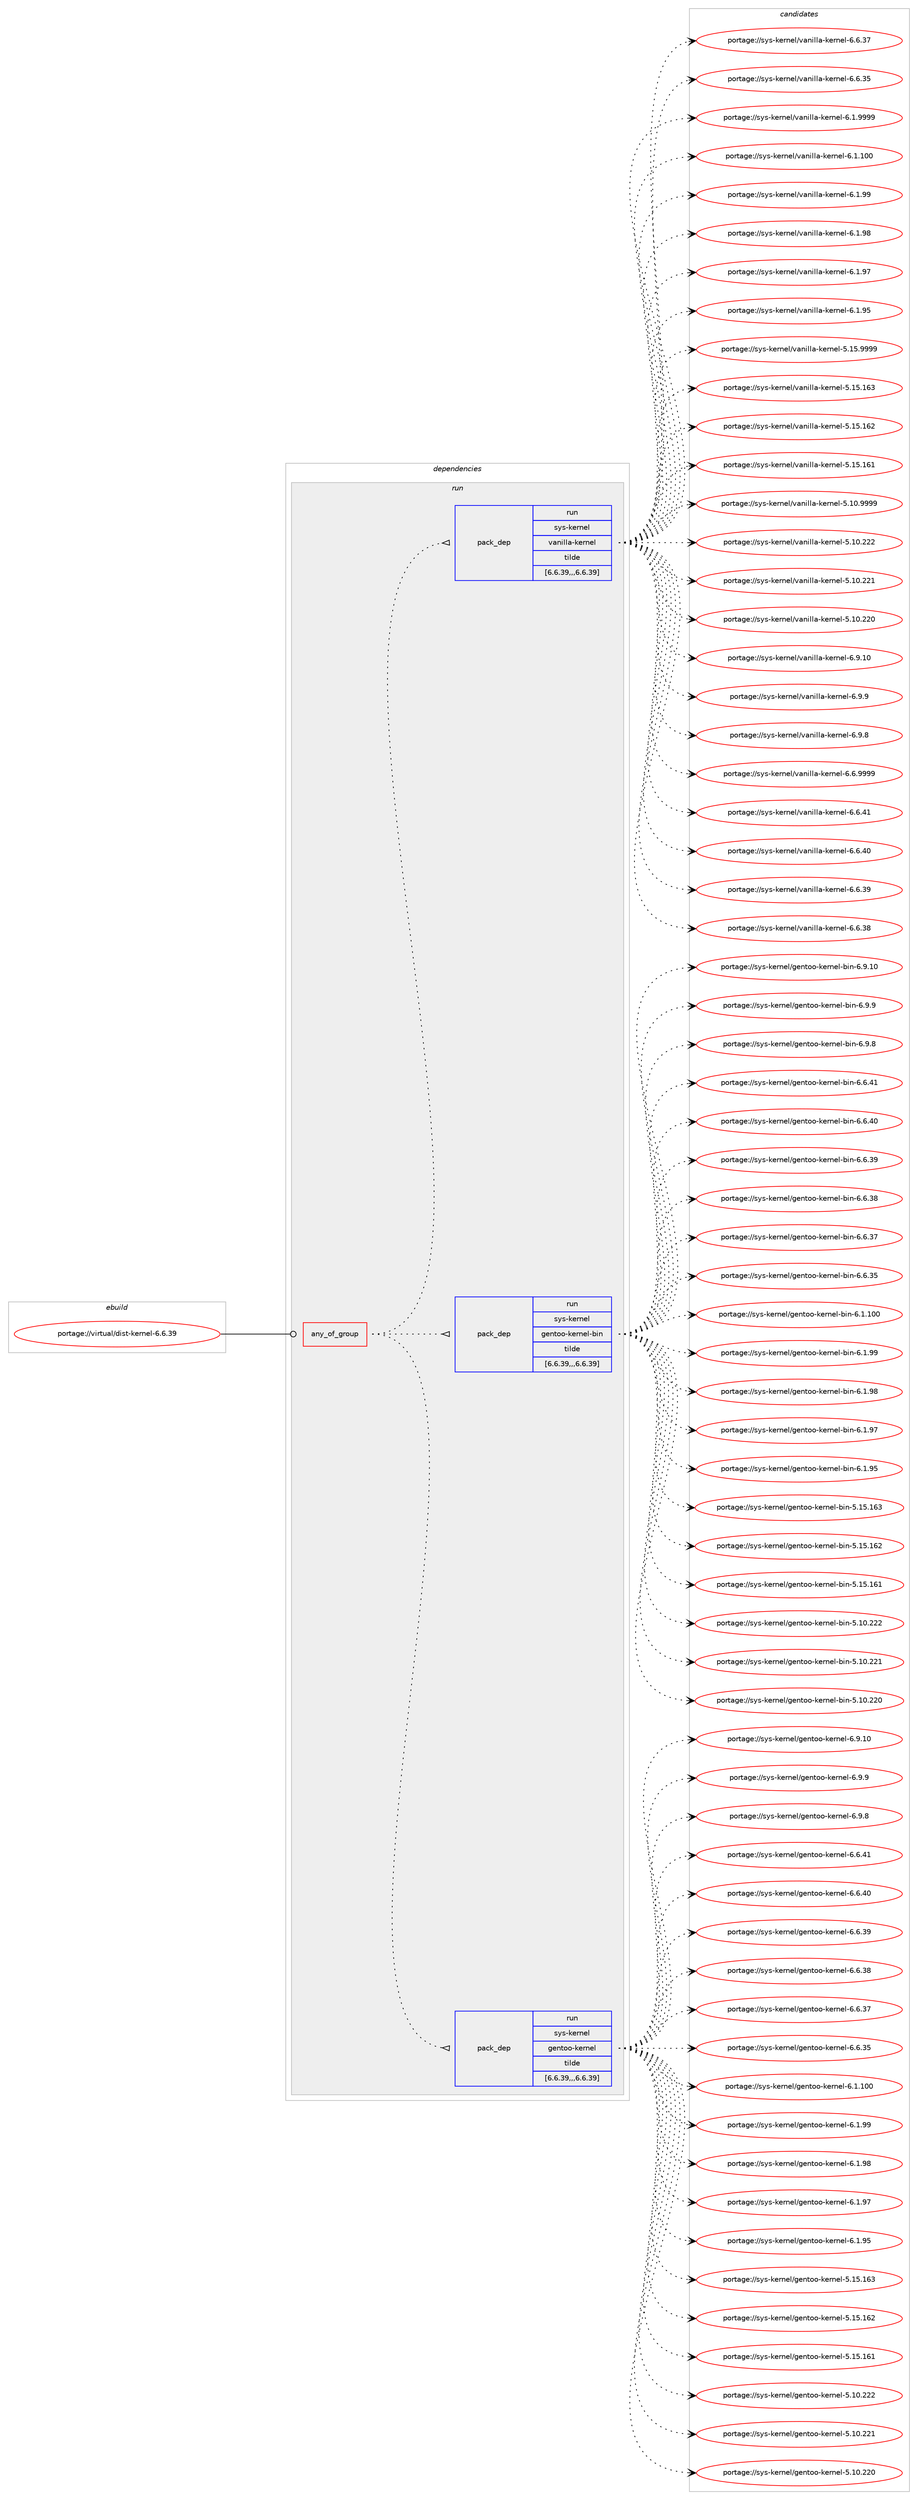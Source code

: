 digraph prolog {

# *************
# Graph options
# *************

newrank=true;
concentrate=true;
compound=true;
graph [rankdir=LR,fontname=Helvetica,fontsize=10,ranksep=1.5];#, ranksep=2.5, nodesep=0.2];
edge  [arrowhead=vee];
node  [fontname=Helvetica,fontsize=10];

# **********
# The ebuild
# **********

subgraph cluster_leftcol {
color=gray;
label=<<i>ebuild</i>>;
id [label="portage://virtual/dist-kernel-6.6.39", color=red, width=4, href="../virtual/dist-kernel-6.6.39.svg"];
}

# ****************
# The dependencies
# ****************

subgraph cluster_midcol {
color=gray;
label=<<i>dependencies</i>>;
subgraph cluster_compile {
fillcolor="#eeeeee";
style=filled;
label=<<i>compile</i>>;
}
subgraph cluster_compileandrun {
fillcolor="#eeeeee";
style=filled;
label=<<i>compile and run</i>>;
}
subgraph cluster_run {
fillcolor="#eeeeee";
style=filled;
label=<<i>run</i>>;
subgraph any2796 {
dependency445079 [label=<<TABLE BORDER="0" CELLBORDER="1" CELLSPACING="0" CELLPADDING="4"><TR><TD CELLPADDING="10">any_of_group</TD></TR></TABLE>>, shape=none, color=red];subgraph pack322959 {
dependency445080 [label=<<TABLE BORDER="0" CELLBORDER="1" CELLSPACING="0" CELLPADDING="4" WIDTH="220"><TR><TD ROWSPAN="6" CELLPADDING="30">pack_dep</TD></TR><TR><TD WIDTH="110">run</TD></TR><TR><TD>sys-kernel</TD></TR><TR><TD>gentoo-kernel</TD></TR><TR><TD>tilde</TD></TR><TR><TD>[6.6.39,,,6.6.39]</TD></TR></TABLE>>, shape=none, color=blue];
}
dependency445079:e -> dependency445080:w [weight=20,style="dotted",arrowhead="oinv"];
subgraph pack322960 {
dependency445081 [label=<<TABLE BORDER="0" CELLBORDER="1" CELLSPACING="0" CELLPADDING="4" WIDTH="220"><TR><TD ROWSPAN="6" CELLPADDING="30">pack_dep</TD></TR><TR><TD WIDTH="110">run</TD></TR><TR><TD>sys-kernel</TD></TR><TR><TD>gentoo-kernel-bin</TD></TR><TR><TD>tilde</TD></TR><TR><TD>[6.6.39,,,6.6.39]</TD></TR></TABLE>>, shape=none, color=blue];
}
dependency445079:e -> dependency445081:w [weight=20,style="dotted",arrowhead="oinv"];
subgraph pack322961 {
dependency445082 [label=<<TABLE BORDER="0" CELLBORDER="1" CELLSPACING="0" CELLPADDING="4" WIDTH="220"><TR><TD ROWSPAN="6" CELLPADDING="30">pack_dep</TD></TR><TR><TD WIDTH="110">run</TD></TR><TR><TD>sys-kernel</TD></TR><TR><TD>vanilla-kernel</TD></TR><TR><TD>tilde</TD></TR><TR><TD>[6.6.39,,,6.6.39]</TD></TR></TABLE>>, shape=none, color=blue];
}
dependency445079:e -> dependency445082:w [weight=20,style="dotted",arrowhead="oinv"];
}
id:e -> dependency445079:w [weight=20,style="solid",arrowhead="odot"];
}
}

# **************
# The candidates
# **************

subgraph cluster_choices {
rank=same;
color=gray;
label=<<i>candidates</i>>;

subgraph choice322959 {
color=black;
nodesep=1;
choice11512111545107101114110101108471031011101161111114510710111411010110845544657464948 [label="portage://sys-kernel/gentoo-kernel-6.9.10", color=red, width=4,href="../sys-kernel/gentoo-kernel-6.9.10.svg"];
choice115121115451071011141101011084710310111011611111145107101114110101108455446574657 [label="portage://sys-kernel/gentoo-kernel-6.9.9", color=red, width=4,href="../sys-kernel/gentoo-kernel-6.9.9.svg"];
choice115121115451071011141101011084710310111011611111145107101114110101108455446574656 [label="portage://sys-kernel/gentoo-kernel-6.9.8", color=red, width=4,href="../sys-kernel/gentoo-kernel-6.9.8.svg"];
choice11512111545107101114110101108471031011101161111114510710111411010110845544654465249 [label="portage://sys-kernel/gentoo-kernel-6.6.41", color=red, width=4,href="../sys-kernel/gentoo-kernel-6.6.41.svg"];
choice11512111545107101114110101108471031011101161111114510710111411010110845544654465248 [label="portage://sys-kernel/gentoo-kernel-6.6.40", color=red, width=4,href="../sys-kernel/gentoo-kernel-6.6.40.svg"];
choice11512111545107101114110101108471031011101161111114510710111411010110845544654465157 [label="portage://sys-kernel/gentoo-kernel-6.6.39", color=red, width=4,href="../sys-kernel/gentoo-kernel-6.6.39.svg"];
choice11512111545107101114110101108471031011101161111114510710111411010110845544654465156 [label="portage://sys-kernel/gentoo-kernel-6.6.38", color=red, width=4,href="../sys-kernel/gentoo-kernel-6.6.38.svg"];
choice11512111545107101114110101108471031011101161111114510710111411010110845544654465155 [label="portage://sys-kernel/gentoo-kernel-6.6.37", color=red, width=4,href="../sys-kernel/gentoo-kernel-6.6.37.svg"];
choice11512111545107101114110101108471031011101161111114510710111411010110845544654465153 [label="portage://sys-kernel/gentoo-kernel-6.6.35", color=red, width=4,href="../sys-kernel/gentoo-kernel-6.6.35.svg"];
choice1151211154510710111411010110847103101110116111111451071011141101011084554464946494848 [label="portage://sys-kernel/gentoo-kernel-6.1.100", color=red, width=4,href="../sys-kernel/gentoo-kernel-6.1.100.svg"];
choice11512111545107101114110101108471031011101161111114510710111411010110845544649465757 [label="portage://sys-kernel/gentoo-kernel-6.1.99", color=red, width=4,href="../sys-kernel/gentoo-kernel-6.1.99.svg"];
choice11512111545107101114110101108471031011101161111114510710111411010110845544649465756 [label="portage://sys-kernel/gentoo-kernel-6.1.98", color=red, width=4,href="../sys-kernel/gentoo-kernel-6.1.98.svg"];
choice11512111545107101114110101108471031011101161111114510710111411010110845544649465755 [label="portage://sys-kernel/gentoo-kernel-6.1.97", color=red, width=4,href="../sys-kernel/gentoo-kernel-6.1.97.svg"];
choice11512111545107101114110101108471031011101161111114510710111411010110845544649465753 [label="portage://sys-kernel/gentoo-kernel-6.1.95", color=red, width=4,href="../sys-kernel/gentoo-kernel-6.1.95.svg"];
choice115121115451071011141101011084710310111011611111145107101114110101108455346495346495451 [label="portage://sys-kernel/gentoo-kernel-5.15.163", color=red, width=4,href="../sys-kernel/gentoo-kernel-5.15.163.svg"];
choice115121115451071011141101011084710310111011611111145107101114110101108455346495346495450 [label="portage://sys-kernel/gentoo-kernel-5.15.162", color=red, width=4,href="../sys-kernel/gentoo-kernel-5.15.162.svg"];
choice115121115451071011141101011084710310111011611111145107101114110101108455346495346495449 [label="portage://sys-kernel/gentoo-kernel-5.15.161", color=red, width=4,href="../sys-kernel/gentoo-kernel-5.15.161.svg"];
choice115121115451071011141101011084710310111011611111145107101114110101108455346494846505050 [label="portage://sys-kernel/gentoo-kernel-5.10.222", color=red, width=4,href="../sys-kernel/gentoo-kernel-5.10.222.svg"];
choice115121115451071011141101011084710310111011611111145107101114110101108455346494846505049 [label="portage://sys-kernel/gentoo-kernel-5.10.221", color=red, width=4,href="../sys-kernel/gentoo-kernel-5.10.221.svg"];
choice115121115451071011141101011084710310111011611111145107101114110101108455346494846505048 [label="portage://sys-kernel/gentoo-kernel-5.10.220", color=red, width=4,href="../sys-kernel/gentoo-kernel-5.10.220.svg"];
dependency445080:e -> choice11512111545107101114110101108471031011101161111114510710111411010110845544657464948:w [style=dotted,weight="100"];
dependency445080:e -> choice115121115451071011141101011084710310111011611111145107101114110101108455446574657:w [style=dotted,weight="100"];
dependency445080:e -> choice115121115451071011141101011084710310111011611111145107101114110101108455446574656:w [style=dotted,weight="100"];
dependency445080:e -> choice11512111545107101114110101108471031011101161111114510710111411010110845544654465249:w [style=dotted,weight="100"];
dependency445080:e -> choice11512111545107101114110101108471031011101161111114510710111411010110845544654465248:w [style=dotted,weight="100"];
dependency445080:e -> choice11512111545107101114110101108471031011101161111114510710111411010110845544654465157:w [style=dotted,weight="100"];
dependency445080:e -> choice11512111545107101114110101108471031011101161111114510710111411010110845544654465156:w [style=dotted,weight="100"];
dependency445080:e -> choice11512111545107101114110101108471031011101161111114510710111411010110845544654465155:w [style=dotted,weight="100"];
dependency445080:e -> choice11512111545107101114110101108471031011101161111114510710111411010110845544654465153:w [style=dotted,weight="100"];
dependency445080:e -> choice1151211154510710111411010110847103101110116111111451071011141101011084554464946494848:w [style=dotted,weight="100"];
dependency445080:e -> choice11512111545107101114110101108471031011101161111114510710111411010110845544649465757:w [style=dotted,weight="100"];
dependency445080:e -> choice11512111545107101114110101108471031011101161111114510710111411010110845544649465756:w [style=dotted,weight="100"];
dependency445080:e -> choice11512111545107101114110101108471031011101161111114510710111411010110845544649465755:w [style=dotted,weight="100"];
dependency445080:e -> choice11512111545107101114110101108471031011101161111114510710111411010110845544649465753:w [style=dotted,weight="100"];
dependency445080:e -> choice115121115451071011141101011084710310111011611111145107101114110101108455346495346495451:w [style=dotted,weight="100"];
dependency445080:e -> choice115121115451071011141101011084710310111011611111145107101114110101108455346495346495450:w [style=dotted,weight="100"];
dependency445080:e -> choice115121115451071011141101011084710310111011611111145107101114110101108455346495346495449:w [style=dotted,weight="100"];
dependency445080:e -> choice115121115451071011141101011084710310111011611111145107101114110101108455346494846505050:w [style=dotted,weight="100"];
dependency445080:e -> choice115121115451071011141101011084710310111011611111145107101114110101108455346494846505049:w [style=dotted,weight="100"];
dependency445080:e -> choice115121115451071011141101011084710310111011611111145107101114110101108455346494846505048:w [style=dotted,weight="100"];
}
subgraph choice322960 {
color=black;
nodesep=1;
choice115121115451071011141101011084710310111011611111145107101114110101108459810511045544657464948 [label="portage://sys-kernel/gentoo-kernel-bin-6.9.10", color=red, width=4,href="../sys-kernel/gentoo-kernel-bin-6.9.10.svg"];
choice1151211154510710111411010110847103101110116111111451071011141101011084598105110455446574657 [label="portage://sys-kernel/gentoo-kernel-bin-6.9.9", color=red, width=4,href="../sys-kernel/gentoo-kernel-bin-6.9.9.svg"];
choice1151211154510710111411010110847103101110116111111451071011141101011084598105110455446574656 [label="portage://sys-kernel/gentoo-kernel-bin-6.9.8", color=red, width=4,href="../sys-kernel/gentoo-kernel-bin-6.9.8.svg"];
choice115121115451071011141101011084710310111011611111145107101114110101108459810511045544654465249 [label="portage://sys-kernel/gentoo-kernel-bin-6.6.41", color=red, width=4,href="../sys-kernel/gentoo-kernel-bin-6.6.41.svg"];
choice115121115451071011141101011084710310111011611111145107101114110101108459810511045544654465248 [label="portage://sys-kernel/gentoo-kernel-bin-6.6.40", color=red, width=4,href="../sys-kernel/gentoo-kernel-bin-6.6.40.svg"];
choice115121115451071011141101011084710310111011611111145107101114110101108459810511045544654465157 [label="portage://sys-kernel/gentoo-kernel-bin-6.6.39", color=red, width=4,href="../sys-kernel/gentoo-kernel-bin-6.6.39.svg"];
choice115121115451071011141101011084710310111011611111145107101114110101108459810511045544654465156 [label="portage://sys-kernel/gentoo-kernel-bin-6.6.38", color=red, width=4,href="../sys-kernel/gentoo-kernel-bin-6.6.38.svg"];
choice115121115451071011141101011084710310111011611111145107101114110101108459810511045544654465155 [label="portage://sys-kernel/gentoo-kernel-bin-6.6.37", color=red, width=4,href="../sys-kernel/gentoo-kernel-bin-6.6.37.svg"];
choice115121115451071011141101011084710310111011611111145107101114110101108459810511045544654465153 [label="portage://sys-kernel/gentoo-kernel-bin-6.6.35", color=red, width=4,href="../sys-kernel/gentoo-kernel-bin-6.6.35.svg"];
choice11512111545107101114110101108471031011101161111114510710111411010110845981051104554464946494848 [label="portage://sys-kernel/gentoo-kernel-bin-6.1.100", color=red, width=4,href="../sys-kernel/gentoo-kernel-bin-6.1.100.svg"];
choice115121115451071011141101011084710310111011611111145107101114110101108459810511045544649465757 [label="portage://sys-kernel/gentoo-kernel-bin-6.1.99", color=red, width=4,href="../sys-kernel/gentoo-kernel-bin-6.1.99.svg"];
choice115121115451071011141101011084710310111011611111145107101114110101108459810511045544649465756 [label="portage://sys-kernel/gentoo-kernel-bin-6.1.98", color=red, width=4,href="../sys-kernel/gentoo-kernel-bin-6.1.98.svg"];
choice115121115451071011141101011084710310111011611111145107101114110101108459810511045544649465755 [label="portage://sys-kernel/gentoo-kernel-bin-6.1.97", color=red, width=4,href="../sys-kernel/gentoo-kernel-bin-6.1.97.svg"];
choice115121115451071011141101011084710310111011611111145107101114110101108459810511045544649465753 [label="portage://sys-kernel/gentoo-kernel-bin-6.1.95", color=red, width=4,href="../sys-kernel/gentoo-kernel-bin-6.1.95.svg"];
choice1151211154510710111411010110847103101110116111111451071011141101011084598105110455346495346495451 [label="portage://sys-kernel/gentoo-kernel-bin-5.15.163", color=red, width=4,href="../sys-kernel/gentoo-kernel-bin-5.15.163.svg"];
choice1151211154510710111411010110847103101110116111111451071011141101011084598105110455346495346495450 [label="portage://sys-kernel/gentoo-kernel-bin-5.15.162", color=red, width=4,href="../sys-kernel/gentoo-kernel-bin-5.15.162.svg"];
choice1151211154510710111411010110847103101110116111111451071011141101011084598105110455346495346495449 [label="portage://sys-kernel/gentoo-kernel-bin-5.15.161", color=red, width=4,href="../sys-kernel/gentoo-kernel-bin-5.15.161.svg"];
choice1151211154510710111411010110847103101110116111111451071011141101011084598105110455346494846505050 [label="portage://sys-kernel/gentoo-kernel-bin-5.10.222", color=red, width=4,href="../sys-kernel/gentoo-kernel-bin-5.10.222.svg"];
choice1151211154510710111411010110847103101110116111111451071011141101011084598105110455346494846505049 [label="portage://sys-kernel/gentoo-kernel-bin-5.10.221", color=red, width=4,href="../sys-kernel/gentoo-kernel-bin-5.10.221.svg"];
choice1151211154510710111411010110847103101110116111111451071011141101011084598105110455346494846505048 [label="portage://sys-kernel/gentoo-kernel-bin-5.10.220", color=red, width=4,href="../sys-kernel/gentoo-kernel-bin-5.10.220.svg"];
dependency445081:e -> choice115121115451071011141101011084710310111011611111145107101114110101108459810511045544657464948:w [style=dotted,weight="100"];
dependency445081:e -> choice1151211154510710111411010110847103101110116111111451071011141101011084598105110455446574657:w [style=dotted,weight="100"];
dependency445081:e -> choice1151211154510710111411010110847103101110116111111451071011141101011084598105110455446574656:w [style=dotted,weight="100"];
dependency445081:e -> choice115121115451071011141101011084710310111011611111145107101114110101108459810511045544654465249:w [style=dotted,weight="100"];
dependency445081:e -> choice115121115451071011141101011084710310111011611111145107101114110101108459810511045544654465248:w [style=dotted,weight="100"];
dependency445081:e -> choice115121115451071011141101011084710310111011611111145107101114110101108459810511045544654465157:w [style=dotted,weight="100"];
dependency445081:e -> choice115121115451071011141101011084710310111011611111145107101114110101108459810511045544654465156:w [style=dotted,weight="100"];
dependency445081:e -> choice115121115451071011141101011084710310111011611111145107101114110101108459810511045544654465155:w [style=dotted,weight="100"];
dependency445081:e -> choice115121115451071011141101011084710310111011611111145107101114110101108459810511045544654465153:w [style=dotted,weight="100"];
dependency445081:e -> choice11512111545107101114110101108471031011101161111114510710111411010110845981051104554464946494848:w [style=dotted,weight="100"];
dependency445081:e -> choice115121115451071011141101011084710310111011611111145107101114110101108459810511045544649465757:w [style=dotted,weight="100"];
dependency445081:e -> choice115121115451071011141101011084710310111011611111145107101114110101108459810511045544649465756:w [style=dotted,weight="100"];
dependency445081:e -> choice115121115451071011141101011084710310111011611111145107101114110101108459810511045544649465755:w [style=dotted,weight="100"];
dependency445081:e -> choice115121115451071011141101011084710310111011611111145107101114110101108459810511045544649465753:w [style=dotted,weight="100"];
dependency445081:e -> choice1151211154510710111411010110847103101110116111111451071011141101011084598105110455346495346495451:w [style=dotted,weight="100"];
dependency445081:e -> choice1151211154510710111411010110847103101110116111111451071011141101011084598105110455346495346495450:w [style=dotted,weight="100"];
dependency445081:e -> choice1151211154510710111411010110847103101110116111111451071011141101011084598105110455346495346495449:w [style=dotted,weight="100"];
dependency445081:e -> choice1151211154510710111411010110847103101110116111111451071011141101011084598105110455346494846505050:w [style=dotted,weight="100"];
dependency445081:e -> choice1151211154510710111411010110847103101110116111111451071011141101011084598105110455346494846505049:w [style=dotted,weight="100"];
dependency445081:e -> choice1151211154510710111411010110847103101110116111111451071011141101011084598105110455346494846505048:w [style=dotted,weight="100"];
}
subgraph choice322961 {
color=black;
nodesep=1;
choice115121115451071011141101011084711897110105108108974510710111411010110845544657464948 [label="portage://sys-kernel/vanilla-kernel-6.9.10", color=red, width=4,href="../sys-kernel/vanilla-kernel-6.9.10.svg"];
choice1151211154510710111411010110847118971101051081089745107101114110101108455446574657 [label="portage://sys-kernel/vanilla-kernel-6.9.9", color=red, width=4,href="../sys-kernel/vanilla-kernel-6.9.9.svg"];
choice1151211154510710111411010110847118971101051081089745107101114110101108455446574656 [label="portage://sys-kernel/vanilla-kernel-6.9.8", color=red, width=4,href="../sys-kernel/vanilla-kernel-6.9.8.svg"];
choice1151211154510710111411010110847118971101051081089745107101114110101108455446544657575757 [label="portage://sys-kernel/vanilla-kernel-6.6.9999", color=red, width=4,href="../sys-kernel/vanilla-kernel-6.6.9999.svg"];
choice115121115451071011141101011084711897110105108108974510710111411010110845544654465249 [label="portage://sys-kernel/vanilla-kernel-6.6.41", color=red, width=4,href="../sys-kernel/vanilla-kernel-6.6.41.svg"];
choice115121115451071011141101011084711897110105108108974510710111411010110845544654465248 [label="portage://sys-kernel/vanilla-kernel-6.6.40", color=red, width=4,href="../sys-kernel/vanilla-kernel-6.6.40.svg"];
choice115121115451071011141101011084711897110105108108974510710111411010110845544654465157 [label="portage://sys-kernel/vanilla-kernel-6.6.39", color=red, width=4,href="../sys-kernel/vanilla-kernel-6.6.39.svg"];
choice115121115451071011141101011084711897110105108108974510710111411010110845544654465156 [label="portage://sys-kernel/vanilla-kernel-6.6.38", color=red, width=4,href="../sys-kernel/vanilla-kernel-6.6.38.svg"];
choice115121115451071011141101011084711897110105108108974510710111411010110845544654465155 [label="portage://sys-kernel/vanilla-kernel-6.6.37", color=red, width=4,href="../sys-kernel/vanilla-kernel-6.6.37.svg"];
choice115121115451071011141101011084711897110105108108974510710111411010110845544654465153 [label="portage://sys-kernel/vanilla-kernel-6.6.35", color=red, width=4,href="../sys-kernel/vanilla-kernel-6.6.35.svg"];
choice1151211154510710111411010110847118971101051081089745107101114110101108455446494657575757 [label="portage://sys-kernel/vanilla-kernel-6.1.9999", color=red, width=4,href="../sys-kernel/vanilla-kernel-6.1.9999.svg"];
choice11512111545107101114110101108471189711010510810897451071011141101011084554464946494848 [label="portage://sys-kernel/vanilla-kernel-6.1.100", color=red, width=4,href="../sys-kernel/vanilla-kernel-6.1.100.svg"];
choice115121115451071011141101011084711897110105108108974510710111411010110845544649465757 [label="portage://sys-kernel/vanilla-kernel-6.1.99", color=red, width=4,href="../sys-kernel/vanilla-kernel-6.1.99.svg"];
choice115121115451071011141101011084711897110105108108974510710111411010110845544649465756 [label="portage://sys-kernel/vanilla-kernel-6.1.98", color=red, width=4,href="../sys-kernel/vanilla-kernel-6.1.98.svg"];
choice115121115451071011141101011084711897110105108108974510710111411010110845544649465755 [label="portage://sys-kernel/vanilla-kernel-6.1.97", color=red, width=4,href="../sys-kernel/vanilla-kernel-6.1.97.svg"];
choice115121115451071011141101011084711897110105108108974510710111411010110845544649465753 [label="portage://sys-kernel/vanilla-kernel-6.1.95", color=red, width=4,href="../sys-kernel/vanilla-kernel-6.1.95.svg"];
choice115121115451071011141101011084711897110105108108974510710111411010110845534649534657575757 [label="portage://sys-kernel/vanilla-kernel-5.15.9999", color=red, width=4,href="../sys-kernel/vanilla-kernel-5.15.9999.svg"];
choice1151211154510710111411010110847118971101051081089745107101114110101108455346495346495451 [label="portage://sys-kernel/vanilla-kernel-5.15.163", color=red, width=4,href="../sys-kernel/vanilla-kernel-5.15.163.svg"];
choice1151211154510710111411010110847118971101051081089745107101114110101108455346495346495450 [label="portage://sys-kernel/vanilla-kernel-5.15.162", color=red, width=4,href="../sys-kernel/vanilla-kernel-5.15.162.svg"];
choice1151211154510710111411010110847118971101051081089745107101114110101108455346495346495449 [label="portage://sys-kernel/vanilla-kernel-5.15.161", color=red, width=4,href="../sys-kernel/vanilla-kernel-5.15.161.svg"];
choice115121115451071011141101011084711897110105108108974510710111411010110845534649484657575757 [label="portage://sys-kernel/vanilla-kernel-5.10.9999", color=red, width=4,href="../sys-kernel/vanilla-kernel-5.10.9999.svg"];
choice1151211154510710111411010110847118971101051081089745107101114110101108455346494846505050 [label="portage://sys-kernel/vanilla-kernel-5.10.222", color=red, width=4,href="../sys-kernel/vanilla-kernel-5.10.222.svg"];
choice1151211154510710111411010110847118971101051081089745107101114110101108455346494846505049 [label="portage://sys-kernel/vanilla-kernel-5.10.221", color=red, width=4,href="../sys-kernel/vanilla-kernel-5.10.221.svg"];
choice1151211154510710111411010110847118971101051081089745107101114110101108455346494846505048 [label="portage://sys-kernel/vanilla-kernel-5.10.220", color=red, width=4,href="../sys-kernel/vanilla-kernel-5.10.220.svg"];
dependency445082:e -> choice115121115451071011141101011084711897110105108108974510710111411010110845544657464948:w [style=dotted,weight="100"];
dependency445082:e -> choice1151211154510710111411010110847118971101051081089745107101114110101108455446574657:w [style=dotted,weight="100"];
dependency445082:e -> choice1151211154510710111411010110847118971101051081089745107101114110101108455446574656:w [style=dotted,weight="100"];
dependency445082:e -> choice1151211154510710111411010110847118971101051081089745107101114110101108455446544657575757:w [style=dotted,weight="100"];
dependency445082:e -> choice115121115451071011141101011084711897110105108108974510710111411010110845544654465249:w [style=dotted,weight="100"];
dependency445082:e -> choice115121115451071011141101011084711897110105108108974510710111411010110845544654465248:w [style=dotted,weight="100"];
dependency445082:e -> choice115121115451071011141101011084711897110105108108974510710111411010110845544654465157:w [style=dotted,weight="100"];
dependency445082:e -> choice115121115451071011141101011084711897110105108108974510710111411010110845544654465156:w [style=dotted,weight="100"];
dependency445082:e -> choice115121115451071011141101011084711897110105108108974510710111411010110845544654465155:w [style=dotted,weight="100"];
dependency445082:e -> choice115121115451071011141101011084711897110105108108974510710111411010110845544654465153:w [style=dotted,weight="100"];
dependency445082:e -> choice1151211154510710111411010110847118971101051081089745107101114110101108455446494657575757:w [style=dotted,weight="100"];
dependency445082:e -> choice11512111545107101114110101108471189711010510810897451071011141101011084554464946494848:w [style=dotted,weight="100"];
dependency445082:e -> choice115121115451071011141101011084711897110105108108974510710111411010110845544649465757:w [style=dotted,weight="100"];
dependency445082:e -> choice115121115451071011141101011084711897110105108108974510710111411010110845544649465756:w [style=dotted,weight="100"];
dependency445082:e -> choice115121115451071011141101011084711897110105108108974510710111411010110845544649465755:w [style=dotted,weight="100"];
dependency445082:e -> choice115121115451071011141101011084711897110105108108974510710111411010110845544649465753:w [style=dotted,weight="100"];
dependency445082:e -> choice115121115451071011141101011084711897110105108108974510710111411010110845534649534657575757:w [style=dotted,weight="100"];
dependency445082:e -> choice1151211154510710111411010110847118971101051081089745107101114110101108455346495346495451:w [style=dotted,weight="100"];
dependency445082:e -> choice1151211154510710111411010110847118971101051081089745107101114110101108455346495346495450:w [style=dotted,weight="100"];
dependency445082:e -> choice1151211154510710111411010110847118971101051081089745107101114110101108455346495346495449:w [style=dotted,weight="100"];
dependency445082:e -> choice115121115451071011141101011084711897110105108108974510710111411010110845534649484657575757:w [style=dotted,weight="100"];
dependency445082:e -> choice1151211154510710111411010110847118971101051081089745107101114110101108455346494846505050:w [style=dotted,weight="100"];
dependency445082:e -> choice1151211154510710111411010110847118971101051081089745107101114110101108455346494846505049:w [style=dotted,weight="100"];
dependency445082:e -> choice1151211154510710111411010110847118971101051081089745107101114110101108455346494846505048:w [style=dotted,weight="100"];
}
}

}

